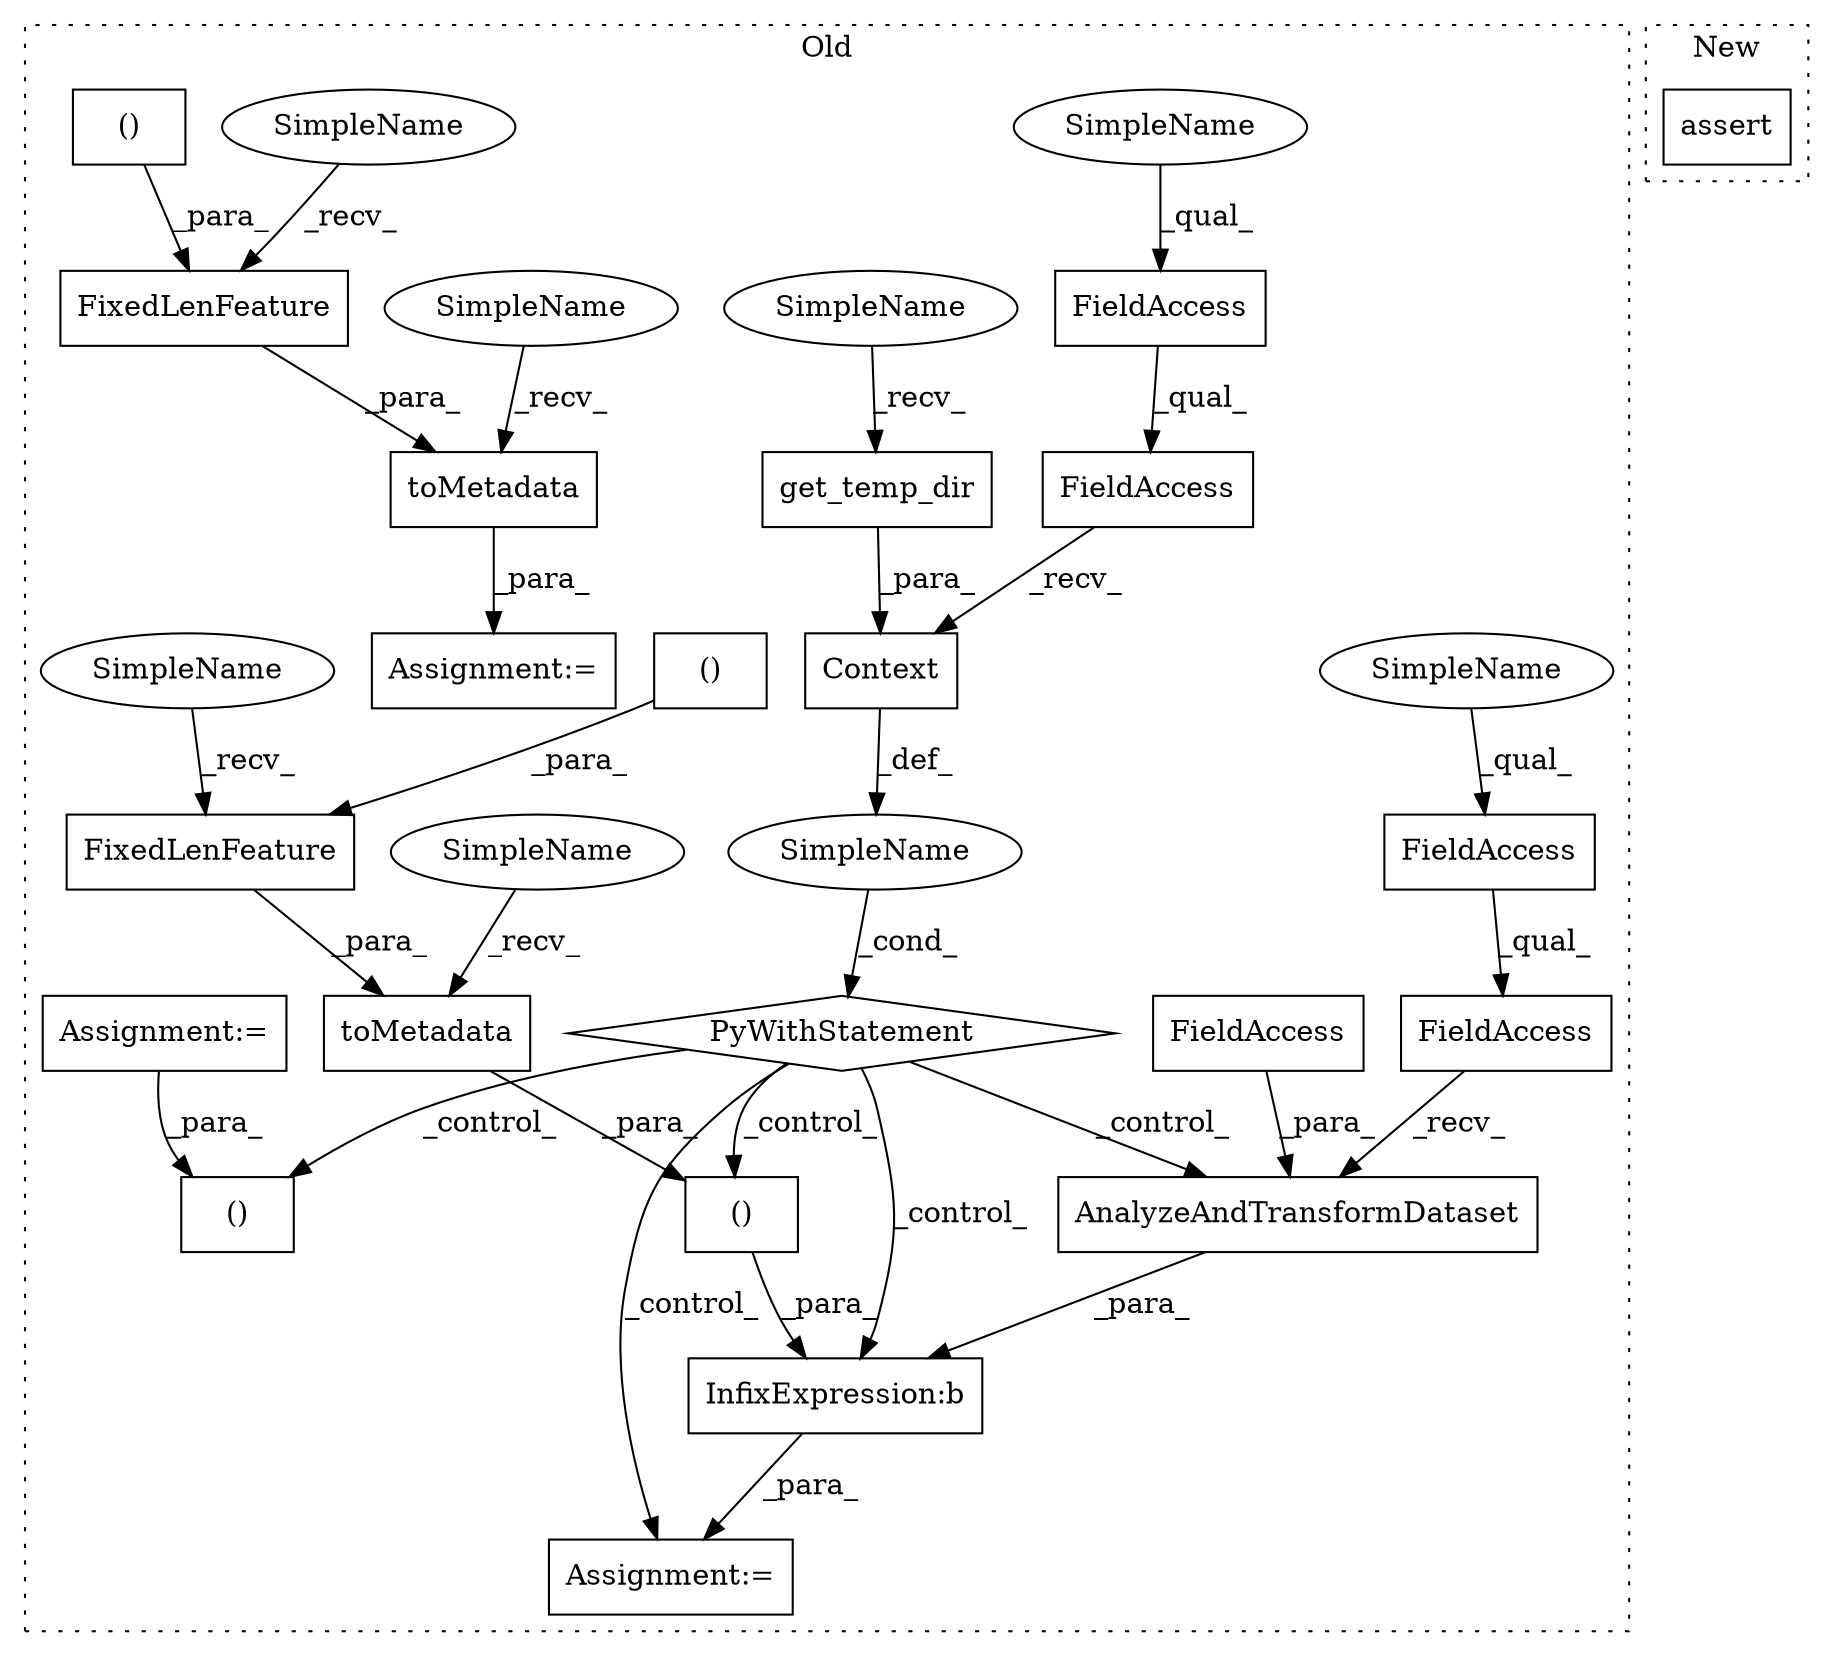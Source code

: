 digraph G {
subgraph cluster0 {
1 [label="FixedLenFeature" a="32" s="23407,23461" l="21,1" shape="box"];
3 [label="toMetadata" a="32" s="23374,23463" l="11,1" shape="box"];
4 [label="()" a="106" s="23428" l="15" shape="box"];
5 [label="Assignment:=" a="7" s="23589" l="2" shape="box"];
6 [label="toMetadata" a="32" s="23940,24452" l="11,1" shape="box"];
7 [label="Context" a="32" s="23511,23538" l="8,1" shape="box"];
8 [label="()" a="106" s="23599" l="37" shape="box"];
9 [label="InfixExpression:b" a="27" s="23636" l="4" shape="box"];
10 [label="()" a="106" s="23556" l="33" shape="box"];
11 [label="PyWithStatement" a="104" s="23470,23539" l="10,2" shape="diamond"];
12 [label="SimpleName" a="42" s="" l="" shape="ellipse"];
13 [label="AnalyzeAndTransformDataset" a="32" s="23671,23714" l="27,1" shape="box"];
14 [label="FieldAccess" a="22" s="23640" l="30" shape="box"];
15 [label="FieldAccess" a="22" s="23480" l="30" shape="box"];
16 [label="FieldAccess" a="22" s="23640" l="25" shape="box"];
17 [label="FieldAccess" a="22" s="23480" l="25" shape="box"];
18 [label="FieldAccess" a="22" s="23698" l="16" shape="box"];
19 [label="Assignment:=" a="7" s="23934" l="1" shape="box"];
20 [label="get_temp_dir" a="32" s="23524" l="14" shape="box"];
21 [label="Assignment:=" a="7" s="22299" l="19" shape="box"];
22 [label="()" a="106" s="24094" l="35" shape="box"];
23 [label="FixedLenFeature" a="32" s="24073,24152" l="21,1" shape="box"];
24 [label="SimpleName" a="42" s="23640" l="20" shape="ellipse"];
25 [label="SimpleName" a="42" s="23480" l="20" shape="ellipse"];
26 [label="SimpleName" a="42" s="24062" l="10" shape="ellipse"];
27 [label="SimpleName" a="42" s="23396" l="10" shape="ellipse"];
28 [label="SimpleName" a="42" s="23519" l="4" shape="ellipse"];
29 [label="SimpleName" a="42" s="23369" l="4" shape="ellipse"];
30 [label="SimpleName" a="42" s="23935" l="4" shape="ellipse"];
label = "Old";
style="dotted";
}
subgraph cluster1 {
2 [label="assert" a="32" s="45208,45315" l="33,1" shape="box"];
label = "New";
style="dotted";
}
1 -> 3 [label="_para_"];
3 -> 8 [label="_para_"];
4 -> 1 [label="_para_"];
6 -> 19 [label="_para_"];
7 -> 12 [label="_def_"];
8 -> 9 [label="_para_"];
9 -> 5 [label="_para_"];
11 -> 5 [label="_control_"];
11 -> 9 [label="_control_"];
11 -> 13 [label="_control_"];
11 -> 8 [label="_control_"];
11 -> 10 [label="_control_"];
12 -> 11 [label="_cond_"];
13 -> 9 [label="_para_"];
14 -> 13 [label="_recv_"];
15 -> 7 [label="_recv_"];
16 -> 14 [label="_qual_"];
17 -> 15 [label="_qual_"];
18 -> 13 [label="_para_"];
20 -> 7 [label="_para_"];
21 -> 10 [label="_para_"];
22 -> 23 [label="_para_"];
23 -> 6 [label="_para_"];
24 -> 16 [label="_qual_"];
25 -> 17 [label="_qual_"];
26 -> 23 [label="_recv_"];
27 -> 1 [label="_recv_"];
28 -> 20 [label="_recv_"];
29 -> 3 [label="_recv_"];
30 -> 6 [label="_recv_"];
}